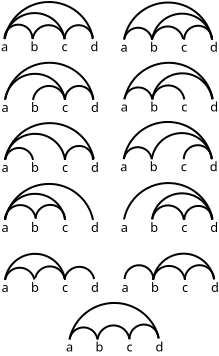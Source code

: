 <?xml version="1.0" encoding="UTF-8"?>
<dia:diagram xmlns:dia="http://www.lysator.liu.se/~alla/dia/">
  <dia:layer name="Background" visible="true" active="true">
    <dia:group>
      <dia:object type="Standard - Text" version="1" id="O0">
        <dia:attribute name="obj_pos">
          <dia:point val="5,11"/>
        </dia:attribute>
        <dia:attribute name="obj_bb">
          <dia:rectangle val="4.804,10.405;5.196,11.152"/>
        </dia:attribute>
        <dia:attribute name="text">
          <dia:composite type="text">
            <dia:attribute name="string">
              <dia:string>#a#</dia:string>
            </dia:attribute>
            <dia:attribute name="font">
              <dia:font family="sans" style="0" name="Helvetica"/>
            </dia:attribute>
            <dia:attribute name="height">
              <dia:real val="0.8"/>
            </dia:attribute>
            <dia:attribute name="pos">
              <dia:point val="5,11"/>
            </dia:attribute>
            <dia:attribute name="color">
              <dia:color val="#000000"/>
            </dia:attribute>
            <dia:attribute name="alignment">
              <dia:enum val="1"/>
            </dia:attribute>
          </dia:composite>
        </dia:attribute>
        <dia:attribute name="valign">
          <dia:enum val="3"/>
        </dia:attribute>
      </dia:object>
      <dia:object type="Standard - Text" version="1" id="O1">
        <dia:attribute name="obj_pos">
          <dia:point val="6.5,11"/>
        </dia:attribute>
        <dia:attribute name="obj_bb">
          <dia:rectangle val="6.296,10.405;6.704,11.152"/>
        </dia:attribute>
        <dia:attribute name="text">
          <dia:composite type="text">
            <dia:attribute name="string">
              <dia:string>#b#</dia:string>
            </dia:attribute>
            <dia:attribute name="font">
              <dia:font family="sans" style="0" name="Helvetica"/>
            </dia:attribute>
            <dia:attribute name="height">
              <dia:real val="0.8"/>
            </dia:attribute>
            <dia:attribute name="pos">
              <dia:point val="6.5,11"/>
            </dia:attribute>
            <dia:attribute name="color">
              <dia:color val="#000000"/>
            </dia:attribute>
            <dia:attribute name="alignment">
              <dia:enum val="1"/>
            </dia:attribute>
          </dia:composite>
        </dia:attribute>
        <dia:attribute name="valign">
          <dia:enum val="3"/>
        </dia:attribute>
      </dia:object>
      <dia:object type="Standard - Text" version="1" id="O2">
        <dia:attribute name="obj_pos">
          <dia:point val="8,11"/>
        </dia:attribute>
        <dia:attribute name="obj_bb">
          <dia:rectangle val="7.824,10.405;8.176,11.152"/>
        </dia:attribute>
        <dia:attribute name="text">
          <dia:composite type="text">
            <dia:attribute name="string">
              <dia:string>#c#</dia:string>
            </dia:attribute>
            <dia:attribute name="font">
              <dia:font family="sans" style="0" name="Helvetica"/>
            </dia:attribute>
            <dia:attribute name="height">
              <dia:real val="0.8"/>
            </dia:attribute>
            <dia:attribute name="pos">
              <dia:point val="8,11"/>
            </dia:attribute>
            <dia:attribute name="color">
              <dia:color val="#000000"/>
            </dia:attribute>
            <dia:attribute name="alignment">
              <dia:enum val="1"/>
            </dia:attribute>
          </dia:composite>
        </dia:attribute>
        <dia:attribute name="valign">
          <dia:enum val="3"/>
        </dia:attribute>
      </dia:object>
      <dia:object type="Standard - Text" version="1" id="O3">
        <dia:attribute name="obj_pos">
          <dia:point val="9.5,11"/>
        </dia:attribute>
        <dia:attribute name="obj_bb">
          <dia:rectangle val="9.296,10.405;9.704,11.152"/>
        </dia:attribute>
        <dia:attribute name="text">
          <dia:composite type="text">
            <dia:attribute name="string">
              <dia:string>#d#</dia:string>
            </dia:attribute>
            <dia:attribute name="font">
              <dia:font family="sans" style="0" name="Helvetica"/>
            </dia:attribute>
            <dia:attribute name="height">
              <dia:real val="0.8"/>
            </dia:attribute>
            <dia:attribute name="pos">
              <dia:point val="9.5,11"/>
            </dia:attribute>
            <dia:attribute name="color">
              <dia:color val="#000000"/>
            </dia:attribute>
            <dia:attribute name="alignment">
              <dia:enum val="1"/>
            </dia:attribute>
          </dia:composite>
        </dia:attribute>
        <dia:attribute name="valign">
          <dia:enum val="3"/>
        </dia:attribute>
      </dia:object>
      <dia:object type="Standard - Arc" version="0" id="O4">
        <dia:attribute name="obj_pos">
          <dia:point val="5,10.4"/>
        </dia:attribute>
        <dia:attribute name="obj_bb">
          <dia:rectangle val="4.95,9.75;6.45,10.45"/>
        </dia:attribute>
        <dia:attribute name="conn_endpoints">
          <dia:point val="5,10.4"/>
          <dia:point val="6.4,10.4"/>
        </dia:attribute>
        <dia:attribute name="curve_distance">
          <dia:real val="-0.6"/>
        </dia:attribute>
      </dia:object>
      <dia:object type="Standard - Arc" version="0" id="O5">
        <dia:attribute name="obj_pos">
          <dia:point val="8,10.4"/>
        </dia:attribute>
        <dia:attribute name="obj_bb">
          <dia:rectangle val="7.95,9.65;9.45,10.45"/>
        </dia:attribute>
        <dia:attribute name="conn_endpoints">
          <dia:point val="8,10.4"/>
          <dia:point val="9.4,10.4"/>
        </dia:attribute>
        <dia:attribute name="curve_distance">
          <dia:real val="-0.7"/>
        </dia:attribute>
      </dia:object>
      <dia:object type="Standard - Arc" version="0" id="O6">
        <dia:attribute name="obj_pos">
          <dia:point val="5,10.4"/>
        </dia:attribute>
        <dia:attribute name="obj_bb">
          <dia:rectangle val="4.95,9.046;8.05,10.45"/>
        </dia:attribute>
        <dia:attribute name="conn_endpoints">
          <dia:point val="5,10.4"/>
          <dia:point val="8,10.4"/>
        </dia:attribute>
        <dia:attribute name="curve_distance">
          <dia:real val="-1.304"/>
        </dia:attribute>
      </dia:object>
    </dia:group>
    <dia:object type="Standard - Arc" version="0" id="O7">
      <dia:attribute name="obj_pos">
        <dia:point val="5.019,10.365"/>
      </dia:attribute>
      <dia:attribute name="obj_bb">
        <dia:rectangle val="4.969,8.51;9.491,10.415"/>
      </dia:attribute>
      <dia:attribute name="conn_endpoints">
        <dia:point val="5.019,10.365"/>
        <dia:point val="9.441,10.354"/>
      </dia:attribute>
      <dia:attribute name="curve_distance">
        <dia:real val="-1.8"/>
      </dia:attribute>
    </dia:object>
    <dia:group>
      <dia:object type="Standard - Text" version="1" id="O8">
        <dia:attribute name="obj_pos">
          <dia:point val="5,8"/>
        </dia:attribute>
        <dia:attribute name="obj_bb">
          <dia:rectangle val="4.804,7.405;5.196,8.152"/>
        </dia:attribute>
        <dia:attribute name="text">
          <dia:composite type="text">
            <dia:attribute name="string">
              <dia:string>#a#</dia:string>
            </dia:attribute>
            <dia:attribute name="font">
              <dia:font family="sans" style="0" name="Helvetica"/>
            </dia:attribute>
            <dia:attribute name="height">
              <dia:real val="0.8"/>
            </dia:attribute>
            <dia:attribute name="pos">
              <dia:point val="5,8"/>
            </dia:attribute>
            <dia:attribute name="color">
              <dia:color val="#000000"/>
            </dia:attribute>
            <dia:attribute name="alignment">
              <dia:enum val="1"/>
            </dia:attribute>
          </dia:composite>
        </dia:attribute>
        <dia:attribute name="valign">
          <dia:enum val="3"/>
        </dia:attribute>
      </dia:object>
      <dia:object type="Standard - Text" version="1" id="O9">
        <dia:attribute name="obj_pos">
          <dia:point val="6.5,8"/>
        </dia:attribute>
        <dia:attribute name="obj_bb">
          <dia:rectangle val="6.296,7.405;6.704,8.152"/>
        </dia:attribute>
        <dia:attribute name="text">
          <dia:composite type="text">
            <dia:attribute name="string">
              <dia:string>#b#</dia:string>
            </dia:attribute>
            <dia:attribute name="font">
              <dia:font family="sans" style="0" name="Helvetica"/>
            </dia:attribute>
            <dia:attribute name="height">
              <dia:real val="0.8"/>
            </dia:attribute>
            <dia:attribute name="pos">
              <dia:point val="6.5,8"/>
            </dia:attribute>
            <dia:attribute name="color">
              <dia:color val="#000000"/>
            </dia:attribute>
            <dia:attribute name="alignment">
              <dia:enum val="1"/>
            </dia:attribute>
          </dia:composite>
        </dia:attribute>
        <dia:attribute name="valign">
          <dia:enum val="3"/>
        </dia:attribute>
      </dia:object>
      <dia:object type="Standard - Text" version="1" id="O10">
        <dia:attribute name="obj_pos">
          <dia:point val="8,8"/>
        </dia:attribute>
        <dia:attribute name="obj_bb">
          <dia:rectangle val="7.824,7.405;8.176,8.152"/>
        </dia:attribute>
        <dia:attribute name="text">
          <dia:composite type="text">
            <dia:attribute name="string">
              <dia:string>#c#</dia:string>
            </dia:attribute>
            <dia:attribute name="font">
              <dia:font family="sans" style="0" name="Helvetica"/>
            </dia:attribute>
            <dia:attribute name="height">
              <dia:real val="0.8"/>
            </dia:attribute>
            <dia:attribute name="pos">
              <dia:point val="8,8"/>
            </dia:attribute>
            <dia:attribute name="color">
              <dia:color val="#000000"/>
            </dia:attribute>
            <dia:attribute name="alignment">
              <dia:enum val="1"/>
            </dia:attribute>
          </dia:composite>
        </dia:attribute>
        <dia:attribute name="valign">
          <dia:enum val="3"/>
        </dia:attribute>
      </dia:object>
      <dia:object type="Standard - Text" version="1" id="O11">
        <dia:attribute name="obj_pos">
          <dia:point val="9.5,8"/>
        </dia:attribute>
        <dia:attribute name="obj_bb">
          <dia:rectangle val="9.296,7.405;9.704,8.152"/>
        </dia:attribute>
        <dia:attribute name="text">
          <dia:composite type="text">
            <dia:attribute name="string">
              <dia:string>#d#</dia:string>
            </dia:attribute>
            <dia:attribute name="font">
              <dia:font family="sans" style="0" name="Helvetica"/>
            </dia:attribute>
            <dia:attribute name="height">
              <dia:real val="0.8"/>
            </dia:attribute>
            <dia:attribute name="pos">
              <dia:point val="9.5,8"/>
            </dia:attribute>
            <dia:attribute name="color">
              <dia:color val="#000000"/>
            </dia:attribute>
            <dia:attribute name="alignment">
              <dia:enum val="1"/>
            </dia:attribute>
          </dia:composite>
        </dia:attribute>
        <dia:attribute name="valign">
          <dia:enum val="3"/>
        </dia:attribute>
      </dia:object>
      <dia:object type="Standard - Arc" version="0" id="O12">
        <dia:attribute name="obj_pos">
          <dia:point val="6.4,7.4"/>
        </dia:attribute>
        <dia:attribute name="obj_bb">
          <dia:rectangle val="6.35,6.65;8.05,7.45"/>
        </dia:attribute>
        <dia:attribute name="conn_endpoints">
          <dia:point val="6.4,7.4"/>
          <dia:point val="8,7.4"/>
        </dia:attribute>
        <dia:attribute name="curve_distance">
          <dia:real val="-0.7"/>
        </dia:attribute>
      </dia:object>
      <dia:object type="Standard - Arc" version="0" id="O13">
        <dia:attribute name="obj_pos">
          <dia:point val="8,7.4"/>
        </dia:attribute>
        <dia:attribute name="obj_bb">
          <dia:rectangle val="7.95,6.65;9.45,7.45"/>
        </dia:attribute>
        <dia:attribute name="conn_endpoints">
          <dia:point val="8,7.4"/>
          <dia:point val="9.4,7.4"/>
        </dia:attribute>
        <dia:attribute name="curve_distance">
          <dia:real val="-0.7"/>
        </dia:attribute>
      </dia:object>
      <dia:object type="Standard - Arc" version="0" id="O14">
        <dia:attribute name="obj_pos">
          <dia:point val="5,7.4"/>
        </dia:attribute>
        <dia:attribute name="obj_bb">
          <dia:rectangle val="4.95,6.046;8.05,7.45"/>
        </dia:attribute>
        <dia:attribute name="conn_endpoints">
          <dia:point val="5,7.4"/>
          <dia:point val="8,7.4"/>
        </dia:attribute>
        <dia:attribute name="curve_distance">
          <dia:real val="-1.304"/>
        </dia:attribute>
      </dia:object>
      <dia:object type="Standard - Arc" version="0" id="O15">
        <dia:attribute name="obj_pos">
          <dia:point val="5.016,7.346"/>
        </dia:attribute>
        <dia:attribute name="obj_bb">
          <dia:rectangle val="4.966,5.492;9.47,7.396"/>
        </dia:attribute>
        <dia:attribute name="conn_endpoints">
          <dia:point val="5.016,7.346"/>
          <dia:point val="9.42,7.339"/>
        </dia:attribute>
        <dia:attribute name="curve_distance">
          <dia:real val="-1.8"/>
        </dia:attribute>
      </dia:object>
    </dia:group>
    <dia:group>
      <dia:object type="Standard - Text" version="1" id="O16">
        <dia:attribute name="obj_pos">
          <dia:point val="4.979,4.962"/>
        </dia:attribute>
        <dia:attribute name="obj_bb">
          <dia:rectangle val="4.782,4.367;5.175,5.114"/>
        </dia:attribute>
        <dia:attribute name="text">
          <dia:composite type="text">
            <dia:attribute name="string">
              <dia:string>#a#</dia:string>
            </dia:attribute>
            <dia:attribute name="font">
              <dia:font family="sans" style="0" name="Helvetica"/>
            </dia:attribute>
            <dia:attribute name="height">
              <dia:real val="0.8"/>
            </dia:attribute>
            <dia:attribute name="pos">
              <dia:point val="4.979,4.962"/>
            </dia:attribute>
            <dia:attribute name="color">
              <dia:color val="#000000"/>
            </dia:attribute>
            <dia:attribute name="alignment">
              <dia:enum val="1"/>
            </dia:attribute>
          </dia:composite>
        </dia:attribute>
        <dia:attribute name="valign">
          <dia:enum val="3"/>
        </dia:attribute>
      </dia:object>
      <dia:object type="Standard - Text" version="1" id="O17">
        <dia:attribute name="obj_pos">
          <dia:point val="6.479,4.962"/>
        </dia:attribute>
        <dia:attribute name="obj_bb">
          <dia:rectangle val="6.275,4.367;6.683,5.114"/>
        </dia:attribute>
        <dia:attribute name="text">
          <dia:composite type="text">
            <dia:attribute name="string">
              <dia:string>#b#</dia:string>
            </dia:attribute>
            <dia:attribute name="font">
              <dia:font family="sans" style="0" name="Helvetica"/>
            </dia:attribute>
            <dia:attribute name="height">
              <dia:real val="0.8"/>
            </dia:attribute>
            <dia:attribute name="pos">
              <dia:point val="6.479,4.962"/>
            </dia:attribute>
            <dia:attribute name="color">
              <dia:color val="#000000"/>
            </dia:attribute>
            <dia:attribute name="alignment">
              <dia:enum val="1"/>
            </dia:attribute>
          </dia:composite>
        </dia:attribute>
        <dia:attribute name="valign">
          <dia:enum val="3"/>
        </dia:attribute>
      </dia:object>
      <dia:object type="Standard - Text" version="1" id="O18">
        <dia:attribute name="obj_pos">
          <dia:point val="7.979,4.962"/>
        </dia:attribute>
        <dia:attribute name="obj_bb">
          <dia:rectangle val="7.803,4.367;8.155,5.114"/>
        </dia:attribute>
        <dia:attribute name="text">
          <dia:composite type="text">
            <dia:attribute name="string">
              <dia:string>#c#</dia:string>
            </dia:attribute>
            <dia:attribute name="font">
              <dia:font family="sans" style="0" name="Helvetica"/>
            </dia:attribute>
            <dia:attribute name="height">
              <dia:real val="0.8"/>
            </dia:attribute>
            <dia:attribute name="pos">
              <dia:point val="7.979,4.962"/>
            </dia:attribute>
            <dia:attribute name="color">
              <dia:color val="#000000"/>
            </dia:attribute>
            <dia:attribute name="alignment">
              <dia:enum val="1"/>
            </dia:attribute>
          </dia:composite>
        </dia:attribute>
        <dia:attribute name="valign">
          <dia:enum val="3"/>
        </dia:attribute>
      </dia:object>
      <dia:object type="Standard - Text" version="1" id="O19">
        <dia:attribute name="obj_pos">
          <dia:point val="9.479,4.962"/>
        </dia:attribute>
        <dia:attribute name="obj_bb">
          <dia:rectangle val="9.275,4.367;9.682,5.114"/>
        </dia:attribute>
        <dia:attribute name="text">
          <dia:composite type="text">
            <dia:attribute name="string">
              <dia:string>#d#</dia:string>
            </dia:attribute>
            <dia:attribute name="font">
              <dia:font family="sans" style="0" name="Helvetica"/>
            </dia:attribute>
            <dia:attribute name="height">
              <dia:real val="0.8"/>
            </dia:attribute>
            <dia:attribute name="pos">
              <dia:point val="9.479,4.962"/>
            </dia:attribute>
            <dia:attribute name="color">
              <dia:color val="#000000"/>
            </dia:attribute>
            <dia:attribute name="alignment">
              <dia:enum val="1"/>
            </dia:attribute>
          </dia:composite>
        </dia:attribute>
        <dia:attribute name="valign">
          <dia:enum val="3"/>
        </dia:attribute>
      </dia:object>
      <dia:object type="Standard - Arc" version="0" id="O20">
        <dia:attribute name="obj_pos">
          <dia:point val="6.379,4.362"/>
        </dia:attribute>
        <dia:attribute name="obj_bb">
          <dia:rectangle val="6.329,3.612;8.029,4.412"/>
        </dia:attribute>
        <dia:attribute name="conn_endpoints">
          <dia:point val="6.379,4.362"/>
          <dia:point val="7.979,4.362"/>
        </dia:attribute>
        <dia:attribute name="curve_distance">
          <dia:real val="-0.7"/>
        </dia:attribute>
      </dia:object>
      <dia:object type="Standard - Arc" version="0" id="O21">
        <dia:attribute name="obj_pos">
          <dia:point val="7.979,4.362"/>
        </dia:attribute>
        <dia:attribute name="obj_bb">
          <dia:rectangle val="7.929,3.612;9.429,4.412"/>
        </dia:attribute>
        <dia:attribute name="conn_endpoints">
          <dia:point val="7.979,4.362"/>
          <dia:point val="9.379,4.362"/>
        </dia:attribute>
        <dia:attribute name="curve_distance">
          <dia:real val="-0.7"/>
        </dia:attribute>
      </dia:object>
      <dia:object type="Standard - Arc" version="0" id="O22">
        <dia:attribute name="obj_pos">
          <dia:point val="4.979,4.362"/>
        </dia:attribute>
        <dia:attribute name="obj_bb">
          <dia:rectangle val="4.929,3.008;8.029,4.412"/>
        </dia:attribute>
        <dia:attribute name="conn_endpoints">
          <dia:point val="4.979,4.362"/>
          <dia:point val="7.979,4.362"/>
        </dia:attribute>
        <dia:attribute name="curve_distance">
          <dia:real val="-1.304"/>
        </dia:attribute>
      </dia:object>
      <dia:object type="Standard - Arc" version="0" id="O23">
        <dia:attribute name="obj_pos">
          <dia:point val="4.995,4.308"/>
        </dia:attribute>
        <dia:attribute name="obj_bb">
          <dia:rectangle val="4.945,2.454;9.449,4.358"/>
        </dia:attribute>
        <dia:attribute name="conn_endpoints">
          <dia:point val="4.995,4.308"/>
          <dia:point val="9.399,4.301"/>
        </dia:attribute>
        <dia:attribute name="curve_distance">
          <dia:real val="-1.8"/>
        </dia:attribute>
      </dia:object>
      <dia:object type="Standard - Arc" version="0" id="O24">
        <dia:attribute name="obj_pos">
          <dia:point val="4.97,4.336"/>
        </dia:attribute>
        <dia:attribute name="obj_bb">
          <dia:rectangle val="4.92,3.586;6.42,4.386"/>
        </dia:attribute>
        <dia:attribute name="conn_endpoints">
          <dia:point val="4.97,4.336"/>
          <dia:point val="6.37,4.336"/>
        </dia:attribute>
        <dia:attribute name="curve_distance">
          <dia:real val="-0.7"/>
        </dia:attribute>
      </dia:object>
    </dia:group>
    <dia:group>
      <dia:object type="Standard - Text" version="1" id="O25">
        <dia:attribute name="obj_pos">
          <dia:point val="5,14"/>
        </dia:attribute>
        <dia:attribute name="obj_bb">
          <dia:rectangle val="4.804,13.405;5.196,14.152"/>
        </dia:attribute>
        <dia:attribute name="text">
          <dia:composite type="text">
            <dia:attribute name="string">
              <dia:string>#a#</dia:string>
            </dia:attribute>
            <dia:attribute name="font">
              <dia:font family="sans" style="0" name="Helvetica"/>
            </dia:attribute>
            <dia:attribute name="height">
              <dia:real val="0.8"/>
            </dia:attribute>
            <dia:attribute name="pos">
              <dia:point val="5,14"/>
            </dia:attribute>
            <dia:attribute name="color">
              <dia:color val="#000000"/>
            </dia:attribute>
            <dia:attribute name="alignment">
              <dia:enum val="1"/>
            </dia:attribute>
          </dia:composite>
        </dia:attribute>
        <dia:attribute name="valign">
          <dia:enum val="3"/>
        </dia:attribute>
      </dia:object>
      <dia:object type="Standard - Text" version="1" id="O26">
        <dia:attribute name="obj_pos">
          <dia:point val="6.5,14"/>
        </dia:attribute>
        <dia:attribute name="obj_bb">
          <dia:rectangle val="6.296,13.405;6.704,14.152"/>
        </dia:attribute>
        <dia:attribute name="text">
          <dia:composite type="text">
            <dia:attribute name="string">
              <dia:string>#b#</dia:string>
            </dia:attribute>
            <dia:attribute name="font">
              <dia:font family="sans" style="0" name="Helvetica"/>
            </dia:attribute>
            <dia:attribute name="height">
              <dia:real val="0.8"/>
            </dia:attribute>
            <dia:attribute name="pos">
              <dia:point val="6.5,14"/>
            </dia:attribute>
            <dia:attribute name="color">
              <dia:color val="#000000"/>
            </dia:attribute>
            <dia:attribute name="alignment">
              <dia:enum val="1"/>
            </dia:attribute>
          </dia:composite>
        </dia:attribute>
        <dia:attribute name="valign">
          <dia:enum val="3"/>
        </dia:attribute>
      </dia:object>
      <dia:object type="Standard - Text" version="1" id="O27">
        <dia:attribute name="obj_pos">
          <dia:point val="8,14"/>
        </dia:attribute>
        <dia:attribute name="obj_bb">
          <dia:rectangle val="7.824,13.405;8.176,14.152"/>
        </dia:attribute>
        <dia:attribute name="text">
          <dia:composite type="text">
            <dia:attribute name="string">
              <dia:string>#c#</dia:string>
            </dia:attribute>
            <dia:attribute name="font">
              <dia:font family="sans" style="0" name="Helvetica"/>
            </dia:attribute>
            <dia:attribute name="height">
              <dia:real val="0.8"/>
            </dia:attribute>
            <dia:attribute name="pos">
              <dia:point val="8,14"/>
            </dia:attribute>
            <dia:attribute name="color">
              <dia:color val="#000000"/>
            </dia:attribute>
            <dia:attribute name="alignment">
              <dia:enum val="1"/>
            </dia:attribute>
          </dia:composite>
        </dia:attribute>
        <dia:attribute name="valign">
          <dia:enum val="3"/>
        </dia:attribute>
      </dia:object>
      <dia:object type="Standard - Text" version="1" id="O28">
        <dia:attribute name="obj_pos">
          <dia:point val="9.5,14"/>
        </dia:attribute>
        <dia:attribute name="obj_bb">
          <dia:rectangle val="9.296,13.405;9.704,14.152"/>
        </dia:attribute>
        <dia:attribute name="text">
          <dia:composite type="text">
            <dia:attribute name="string">
              <dia:string>#d#</dia:string>
            </dia:attribute>
            <dia:attribute name="font">
              <dia:font family="sans" style="0" name="Helvetica"/>
            </dia:attribute>
            <dia:attribute name="height">
              <dia:real val="0.8"/>
            </dia:attribute>
            <dia:attribute name="pos">
              <dia:point val="9.5,14"/>
            </dia:attribute>
            <dia:attribute name="color">
              <dia:color val="#000000"/>
            </dia:attribute>
            <dia:attribute name="alignment">
              <dia:enum val="1"/>
            </dia:attribute>
          </dia:composite>
        </dia:attribute>
        <dia:attribute name="valign">
          <dia:enum val="3"/>
        </dia:attribute>
      </dia:object>
      <dia:object type="Standard - Arc" version="0" id="O29">
        <dia:attribute name="obj_pos">
          <dia:point val="6.526,13.292"/>
        </dia:attribute>
        <dia:attribute name="obj_bb">
          <dia:rectangle val="6.472,12.596;8.054,13.454"/>
        </dia:attribute>
        <dia:attribute name="conn_endpoints">
          <dia:point val="6.526,13.292"/>
          <dia:point val="8,13.4"/>
        </dia:attribute>
        <dia:attribute name="curve_distance">
          <dia:real val="-0.7"/>
        </dia:attribute>
      </dia:object>
      <dia:object type="Standard - Arc" version="0" id="O30">
        <dia:attribute name="obj_pos">
          <dia:point val="5,13.4"/>
        </dia:attribute>
        <dia:attribute name="obj_bb">
          <dia:rectangle val="4.95,12.046;8.05,13.45"/>
        </dia:attribute>
        <dia:attribute name="conn_endpoints">
          <dia:point val="5,13.4"/>
          <dia:point val="8,13.4"/>
        </dia:attribute>
        <dia:attribute name="curve_distance">
          <dia:real val="-1.304"/>
        </dia:attribute>
      </dia:object>
      <dia:object type="Standard - Arc" version="0" id="O31">
        <dia:attribute name="obj_pos">
          <dia:point val="5,13.4"/>
        </dia:attribute>
        <dia:attribute name="obj_bb">
          <dia:rectangle val="4.95,11.55;9.45,13.45"/>
        </dia:attribute>
        <dia:attribute name="conn_endpoints">
          <dia:point val="5,13.4"/>
          <dia:point val="9.4,13.4"/>
        </dia:attribute>
        <dia:attribute name="curve_distance">
          <dia:real val="-1.8"/>
        </dia:attribute>
      </dia:object>
      <dia:object type="Standard - Arc" version="0" id="O32">
        <dia:attribute name="obj_pos">
          <dia:point val="4.992,13.373"/>
        </dia:attribute>
        <dia:attribute name="obj_bb">
          <dia:rectangle val="4.941,12.608;6.589,13.425"/>
        </dia:attribute>
        <dia:attribute name="conn_endpoints">
          <dia:point val="4.992,13.373"/>
          <dia:point val="6.538,13.342"/>
        </dia:attribute>
        <dia:attribute name="curve_distance">
          <dia:real val="-0.7"/>
        </dia:attribute>
      </dia:object>
    </dia:group>
    <dia:group>
      <dia:object type="Standard - Text" version="1" id="O33">
        <dia:attribute name="obj_pos">
          <dia:point val="10.938,10.963"/>
        </dia:attribute>
        <dia:attribute name="obj_bb">
          <dia:rectangle val="10.741,10.367;11.134,11.115"/>
        </dia:attribute>
        <dia:attribute name="text">
          <dia:composite type="text">
            <dia:attribute name="string">
              <dia:string>#a#</dia:string>
            </dia:attribute>
            <dia:attribute name="font">
              <dia:font family="sans" style="0" name="Helvetica"/>
            </dia:attribute>
            <dia:attribute name="height">
              <dia:real val="0.8"/>
            </dia:attribute>
            <dia:attribute name="pos">
              <dia:point val="10.938,10.963"/>
            </dia:attribute>
            <dia:attribute name="color">
              <dia:color val="#000000"/>
            </dia:attribute>
            <dia:attribute name="alignment">
              <dia:enum val="1"/>
            </dia:attribute>
          </dia:composite>
        </dia:attribute>
        <dia:attribute name="valign">
          <dia:enum val="3"/>
        </dia:attribute>
      </dia:object>
      <dia:object type="Standard - Text" version="1" id="O34">
        <dia:attribute name="obj_pos">
          <dia:point val="12.438,10.963"/>
        </dia:attribute>
        <dia:attribute name="obj_bb">
          <dia:rectangle val="12.234,10.367;12.641,11.115"/>
        </dia:attribute>
        <dia:attribute name="text">
          <dia:composite type="text">
            <dia:attribute name="string">
              <dia:string>#b#</dia:string>
            </dia:attribute>
            <dia:attribute name="font">
              <dia:font family="sans" style="0" name="Helvetica"/>
            </dia:attribute>
            <dia:attribute name="height">
              <dia:real val="0.8"/>
            </dia:attribute>
            <dia:attribute name="pos">
              <dia:point val="12.438,10.963"/>
            </dia:attribute>
            <dia:attribute name="color">
              <dia:color val="#000000"/>
            </dia:attribute>
            <dia:attribute name="alignment">
              <dia:enum val="1"/>
            </dia:attribute>
          </dia:composite>
        </dia:attribute>
        <dia:attribute name="valign">
          <dia:enum val="3"/>
        </dia:attribute>
      </dia:object>
      <dia:object type="Standard - Text" version="1" id="O35">
        <dia:attribute name="obj_pos">
          <dia:point val="13.938,10.963"/>
        </dia:attribute>
        <dia:attribute name="obj_bb">
          <dia:rectangle val="13.761,10.367;14.114,11.115"/>
        </dia:attribute>
        <dia:attribute name="text">
          <dia:composite type="text">
            <dia:attribute name="string">
              <dia:string>#c#</dia:string>
            </dia:attribute>
            <dia:attribute name="font">
              <dia:font family="sans" style="0" name="Helvetica"/>
            </dia:attribute>
            <dia:attribute name="height">
              <dia:real val="0.8"/>
            </dia:attribute>
            <dia:attribute name="pos">
              <dia:point val="13.938,10.963"/>
            </dia:attribute>
            <dia:attribute name="color">
              <dia:color val="#000000"/>
            </dia:attribute>
            <dia:attribute name="alignment">
              <dia:enum val="1"/>
            </dia:attribute>
          </dia:composite>
        </dia:attribute>
        <dia:attribute name="valign">
          <dia:enum val="3"/>
        </dia:attribute>
      </dia:object>
      <dia:object type="Standard - Text" version="1" id="O36">
        <dia:attribute name="obj_pos">
          <dia:point val="15.438,10.963"/>
        </dia:attribute>
        <dia:attribute name="obj_bb">
          <dia:rectangle val="15.234,10.367;15.641,11.115"/>
        </dia:attribute>
        <dia:attribute name="text">
          <dia:composite type="text">
            <dia:attribute name="string">
              <dia:string>#d#</dia:string>
            </dia:attribute>
            <dia:attribute name="font">
              <dia:font family="sans" style="0" name="Helvetica"/>
            </dia:attribute>
            <dia:attribute name="height">
              <dia:real val="0.8"/>
            </dia:attribute>
            <dia:attribute name="pos">
              <dia:point val="15.438,10.963"/>
            </dia:attribute>
            <dia:attribute name="color">
              <dia:color val="#000000"/>
            </dia:attribute>
            <dia:attribute name="alignment">
              <dia:enum val="1"/>
            </dia:attribute>
          </dia:composite>
        </dia:attribute>
        <dia:attribute name="valign">
          <dia:enum val="3"/>
        </dia:attribute>
      </dia:object>
      <dia:object type="Standard - Arc" version="0" id="O37">
        <dia:attribute name="obj_pos">
          <dia:point val="10.938,10.363"/>
        </dia:attribute>
        <dia:attribute name="obj_bb">
          <dia:rectangle val="10.887,9.713;12.387,10.412"/>
        </dia:attribute>
        <dia:attribute name="conn_endpoints">
          <dia:point val="10.938,10.363"/>
          <dia:point val="12.338,10.363"/>
        </dia:attribute>
        <dia:attribute name="curve_distance">
          <dia:real val="-0.6"/>
        </dia:attribute>
      </dia:object>
      <dia:object type="Standard - Arc" version="0" id="O38">
        <dia:attribute name="obj_pos">
          <dia:point val="13.938,10.363"/>
        </dia:attribute>
        <dia:attribute name="obj_bb">
          <dia:rectangle val="13.887,9.613;15.387,10.412"/>
        </dia:attribute>
        <dia:attribute name="conn_endpoints">
          <dia:point val="13.938,10.363"/>
          <dia:point val="15.338,10.363"/>
        </dia:attribute>
        <dia:attribute name="curve_distance">
          <dia:real val="-0.7"/>
        </dia:attribute>
      </dia:object>
      <dia:object type="Standard - Arc" version="0" id="O39">
        <dia:attribute name="obj_pos">
          <dia:point val="12.338,10.363"/>
        </dia:attribute>
        <dia:attribute name="obj_bb">
          <dia:rectangle val="12.287,9.009;15.387,10.412"/>
        </dia:attribute>
        <dia:attribute name="conn_endpoints">
          <dia:point val="12.338,10.363"/>
          <dia:point val="15.338,10.363"/>
        </dia:attribute>
        <dia:attribute name="curve_distance">
          <dia:real val="-1.304"/>
        </dia:attribute>
      </dia:object>
      <dia:object type="Standard - Arc" version="0" id="O40">
        <dia:attribute name="obj_pos">
          <dia:point val="10.943,10.318"/>
        </dia:attribute>
        <dia:attribute name="obj_bb">
          <dia:rectangle val="10.893,8.452;15.379,10.368"/>
        </dia:attribute>
        <dia:attribute name="conn_endpoints">
          <dia:point val="10.943,10.318"/>
          <dia:point val="15.329,10.286"/>
        </dia:attribute>
        <dia:attribute name="curve_distance">
          <dia:real val="-1.8"/>
        </dia:attribute>
      </dia:object>
    </dia:group>
    <dia:group>
      <dia:object type="Standard - Text" version="1" id="O41">
        <dia:attribute name="obj_pos">
          <dia:point val="10.954,4.991"/>
        </dia:attribute>
        <dia:attribute name="obj_bb">
          <dia:rectangle val="10.758,4.396;11.15,5.143"/>
        </dia:attribute>
        <dia:attribute name="text">
          <dia:composite type="text">
            <dia:attribute name="string">
              <dia:string>#a#</dia:string>
            </dia:attribute>
            <dia:attribute name="font">
              <dia:font family="sans" style="0" name="Helvetica"/>
            </dia:attribute>
            <dia:attribute name="height">
              <dia:real val="0.8"/>
            </dia:attribute>
            <dia:attribute name="pos">
              <dia:point val="10.954,4.991"/>
            </dia:attribute>
            <dia:attribute name="color">
              <dia:color val="#000000"/>
            </dia:attribute>
            <dia:attribute name="alignment">
              <dia:enum val="1"/>
            </dia:attribute>
          </dia:composite>
        </dia:attribute>
        <dia:attribute name="valign">
          <dia:enum val="3"/>
        </dia:attribute>
      </dia:object>
      <dia:object type="Standard - Text" version="1" id="O42">
        <dia:attribute name="obj_pos">
          <dia:point val="12.454,4.991"/>
        </dia:attribute>
        <dia:attribute name="obj_bb">
          <dia:rectangle val="12.25,4.396;12.658,5.143"/>
        </dia:attribute>
        <dia:attribute name="text">
          <dia:composite type="text">
            <dia:attribute name="string">
              <dia:string>#b#</dia:string>
            </dia:attribute>
            <dia:attribute name="font">
              <dia:font family="sans" style="0" name="Helvetica"/>
            </dia:attribute>
            <dia:attribute name="height">
              <dia:real val="0.8"/>
            </dia:attribute>
            <dia:attribute name="pos">
              <dia:point val="12.454,4.991"/>
            </dia:attribute>
            <dia:attribute name="color">
              <dia:color val="#000000"/>
            </dia:attribute>
            <dia:attribute name="alignment">
              <dia:enum val="1"/>
            </dia:attribute>
          </dia:composite>
        </dia:attribute>
        <dia:attribute name="valign">
          <dia:enum val="3"/>
        </dia:attribute>
      </dia:object>
      <dia:object type="Standard - Text" version="1" id="O43">
        <dia:attribute name="obj_pos">
          <dia:point val="13.954,4.991"/>
        </dia:attribute>
        <dia:attribute name="obj_bb">
          <dia:rectangle val="13.778,4.396;14.13,5.143"/>
        </dia:attribute>
        <dia:attribute name="text">
          <dia:composite type="text">
            <dia:attribute name="string">
              <dia:string>#c#</dia:string>
            </dia:attribute>
            <dia:attribute name="font">
              <dia:font family="sans" style="0" name="Helvetica"/>
            </dia:attribute>
            <dia:attribute name="height">
              <dia:real val="0.8"/>
            </dia:attribute>
            <dia:attribute name="pos">
              <dia:point val="13.954,4.991"/>
            </dia:attribute>
            <dia:attribute name="color">
              <dia:color val="#000000"/>
            </dia:attribute>
            <dia:attribute name="alignment">
              <dia:enum val="1"/>
            </dia:attribute>
          </dia:composite>
        </dia:attribute>
        <dia:attribute name="valign">
          <dia:enum val="3"/>
        </dia:attribute>
      </dia:object>
      <dia:object type="Standard - Text" version="1" id="O44">
        <dia:attribute name="obj_pos">
          <dia:point val="15.454,4.991"/>
        </dia:attribute>
        <dia:attribute name="obj_bb">
          <dia:rectangle val="15.25,4.396;15.658,5.143"/>
        </dia:attribute>
        <dia:attribute name="text">
          <dia:composite type="text">
            <dia:attribute name="string">
              <dia:string>#d#</dia:string>
            </dia:attribute>
            <dia:attribute name="font">
              <dia:font family="sans" style="0" name="Helvetica"/>
            </dia:attribute>
            <dia:attribute name="height">
              <dia:real val="0.8"/>
            </dia:attribute>
            <dia:attribute name="pos">
              <dia:point val="15.454,4.991"/>
            </dia:attribute>
            <dia:attribute name="color">
              <dia:color val="#000000"/>
            </dia:attribute>
            <dia:attribute name="alignment">
              <dia:enum val="1"/>
            </dia:attribute>
          </dia:composite>
        </dia:attribute>
        <dia:attribute name="valign">
          <dia:enum val="3"/>
        </dia:attribute>
      </dia:object>
      <dia:object type="Standard - Arc" version="0" id="O45">
        <dia:attribute name="obj_pos">
          <dia:point val="10.954,4.391"/>
        </dia:attribute>
        <dia:attribute name="obj_bb">
          <dia:rectangle val="10.904,3.741;12.404,4.441"/>
        </dia:attribute>
        <dia:attribute name="conn_endpoints">
          <dia:point val="10.954,4.391"/>
          <dia:point val="12.354,4.391"/>
        </dia:attribute>
        <dia:attribute name="curve_distance">
          <dia:real val="-0.6"/>
        </dia:attribute>
      </dia:object>
      <dia:object type="Standard - Arc" version="0" id="O46">
        <dia:attribute name="obj_pos">
          <dia:point val="13.954,4.391"/>
        </dia:attribute>
        <dia:attribute name="obj_bb">
          <dia:rectangle val="13.904,3.641;15.404,4.441"/>
        </dia:attribute>
        <dia:attribute name="conn_endpoints">
          <dia:point val="13.954,4.391"/>
          <dia:point val="15.354,4.391"/>
        </dia:attribute>
        <dia:attribute name="curve_distance">
          <dia:real val="-0.7"/>
        </dia:attribute>
      </dia:object>
      <dia:object type="Standard - Arc" version="0" id="O47">
        <dia:attribute name="obj_pos">
          <dia:point val="12.354,4.391"/>
        </dia:attribute>
        <dia:attribute name="obj_bb">
          <dia:rectangle val="12.304,3.037;15.404,4.441"/>
        </dia:attribute>
        <dia:attribute name="conn_endpoints">
          <dia:point val="12.354,4.391"/>
          <dia:point val="15.354,4.391"/>
        </dia:attribute>
        <dia:attribute name="curve_distance">
          <dia:real val="-1.304"/>
        </dia:attribute>
      </dia:object>
      <dia:object type="Standard - Arc" version="0" id="O48">
        <dia:attribute name="obj_pos">
          <dia:point val="10.959,4.346"/>
        </dia:attribute>
        <dia:attribute name="obj_bb">
          <dia:rectangle val="10.909,2.48;15.396,4.396"/>
        </dia:attribute>
        <dia:attribute name="conn_endpoints">
          <dia:point val="10.959,4.346"/>
          <dia:point val="15.345,4.315"/>
        </dia:attribute>
        <dia:attribute name="curve_distance">
          <dia:real val="-1.8"/>
        </dia:attribute>
      </dia:object>
      <dia:object type="Standard - Arc" version="0" id="O49">
        <dia:attribute name="obj_pos">
          <dia:point val="12.383,4.305"/>
        </dia:attribute>
        <dia:attribute name="obj_bb">
          <dia:rectangle val="12.331,3.677;13.955,4.4"/>
        </dia:attribute>
        <dia:attribute name="conn_endpoints">
          <dia:point val="12.383,4.305"/>
          <dia:point val="13.904,4.349"/>
        </dia:attribute>
        <dia:attribute name="curve_distance">
          <dia:real val="-0.6"/>
        </dia:attribute>
      </dia:object>
    </dia:group>
    <dia:group>
      <dia:group>
        <dia:object type="Standard - Text" version="1" id="O50">
          <dia:attribute name="obj_pos">
            <dia:point val="10.963,7.975"/>
          </dia:attribute>
          <dia:attribute name="obj_bb">
            <dia:rectangle val="10.766,7.38;11.159,8.127"/>
          </dia:attribute>
          <dia:attribute name="text">
            <dia:composite type="text">
              <dia:attribute name="string">
                <dia:string>#a#</dia:string>
              </dia:attribute>
              <dia:attribute name="font">
                <dia:font family="sans" style="0" name="Helvetica"/>
              </dia:attribute>
              <dia:attribute name="height">
                <dia:real val="0.8"/>
              </dia:attribute>
              <dia:attribute name="pos">
                <dia:point val="10.963,7.975"/>
              </dia:attribute>
              <dia:attribute name="color">
                <dia:color val="#000000"/>
              </dia:attribute>
              <dia:attribute name="alignment">
                <dia:enum val="1"/>
              </dia:attribute>
            </dia:composite>
          </dia:attribute>
          <dia:attribute name="valign">
            <dia:enum val="3"/>
          </dia:attribute>
        </dia:object>
        <dia:object type="Standard - Text" version="1" id="O51">
          <dia:attribute name="obj_pos">
            <dia:point val="12.463,7.975"/>
          </dia:attribute>
          <dia:attribute name="obj_bb">
            <dia:rectangle val="12.259,7.38;12.666,8.127"/>
          </dia:attribute>
          <dia:attribute name="text">
            <dia:composite type="text">
              <dia:attribute name="string">
                <dia:string>#b#</dia:string>
              </dia:attribute>
              <dia:attribute name="font">
                <dia:font family="sans" style="0" name="Helvetica"/>
              </dia:attribute>
              <dia:attribute name="height">
                <dia:real val="0.8"/>
              </dia:attribute>
              <dia:attribute name="pos">
                <dia:point val="12.463,7.975"/>
              </dia:attribute>
              <dia:attribute name="color">
                <dia:color val="#000000"/>
              </dia:attribute>
              <dia:attribute name="alignment">
                <dia:enum val="1"/>
              </dia:attribute>
            </dia:composite>
          </dia:attribute>
          <dia:attribute name="valign">
            <dia:enum val="3"/>
          </dia:attribute>
        </dia:object>
        <dia:object type="Standard - Text" version="1" id="O52">
          <dia:attribute name="obj_pos">
            <dia:point val="13.963,7.975"/>
          </dia:attribute>
          <dia:attribute name="obj_bb">
            <dia:rectangle val="13.786,7.38;14.139,8.127"/>
          </dia:attribute>
          <dia:attribute name="text">
            <dia:composite type="text">
              <dia:attribute name="string">
                <dia:string>#c#</dia:string>
              </dia:attribute>
              <dia:attribute name="font">
                <dia:font family="sans" style="0" name="Helvetica"/>
              </dia:attribute>
              <dia:attribute name="height">
                <dia:real val="0.8"/>
              </dia:attribute>
              <dia:attribute name="pos">
                <dia:point val="13.963,7.975"/>
              </dia:attribute>
              <dia:attribute name="color">
                <dia:color val="#000000"/>
              </dia:attribute>
              <dia:attribute name="alignment">
                <dia:enum val="1"/>
              </dia:attribute>
            </dia:composite>
          </dia:attribute>
          <dia:attribute name="valign">
            <dia:enum val="3"/>
          </dia:attribute>
        </dia:object>
        <dia:object type="Standard - Text" version="1" id="O53">
          <dia:attribute name="obj_pos">
            <dia:point val="15.463,7.975"/>
          </dia:attribute>
          <dia:attribute name="obj_bb">
            <dia:rectangle val="15.259,7.38;15.666,8.127"/>
          </dia:attribute>
          <dia:attribute name="text">
            <dia:composite type="text">
              <dia:attribute name="string">
                <dia:string>#d#</dia:string>
              </dia:attribute>
              <dia:attribute name="font">
                <dia:font family="sans" style="0" name="Helvetica"/>
              </dia:attribute>
              <dia:attribute name="height">
                <dia:real val="0.8"/>
              </dia:attribute>
              <dia:attribute name="pos">
                <dia:point val="15.463,7.975"/>
              </dia:attribute>
              <dia:attribute name="color">
                <dia:color val="#000000"/>
              </dia:attribute>
              <dia:attribute name="alignment">
                <dia:enum val="1"/>
              </dia:attribute>
            </dia:composite>
          </dia:attribute>
          <dia:attribute name="valign">
            <dia:enum val="3"/>
          </dia:attribute>
        </dia:object>
        <dia:object type="Standard - Arc" version="0" id="O54">
          <dia:attribute name="obj_pos">
            <dia:point val="10.963,7.375"/>
          </dia:attribute>
          <dia:attribute name="obj_bb">
            <dia:rectangle val="10.912,6.725;12.412,7.425"/>
          </dia:attribute>
          <dia:attribute name="conn_endpoints">
            <dia:point val="10.963,7.375"/>
            <dia:point val="12.363,7.375"/>
          </dia:attribute>
          <dia:attribute name="curve_distance">
            <dia:real val="-0.6"/>
          </dia:attribute>
        </dia:object>
        <dia:object type="Standard - Arc" version="0" id="O55">
          <dia:attribute name="obj_pos">
            <dia:point val="12.363,7.375"/>
          </dia:attribute>
          <dia:attribute name="obj_bb">
            <dia:rectangle val="12.312,6.625;14.012,7.425"/>
          </dia:attribute>
          <dia:attribute name="conn_endpoints">
            <dia:point val="12.363,7.375"/>
            <dia:point val="13.963,7.375"/>
          </dia:attribute>
          <dia:attribute name="curve_distance">
            <dia:real val="-0.7"/>
          </dia:attribute>
        </dia:object>
        <dia:object type="Standard - Arc" version="0" id="O56">
          <dia:attribute name="obj_pos">
            <dia:point val="12.363,7.375"/>
          </dia:attribute>
          <dia:attribute name="obj_bb">
            <dia:rectangle val="12.312,6.021;15.412,7.425"/>
          </dia:attribute>
          <dia:attribute name="conn_endpoints">
            <dia:point val="12.363,7.375"/>
            <dia:point val="15.363,7.375"/>
          </dia:attribute>
          <dia:attribute name="curve_distance">
            <dia:real val="-1.304"/>
          </dia:attribute>
        </dia:object>
      </dia:group>
      <dia:object type="Standard - Arc" version="0" id="O57">
        <dia:attribute name="obj_pos">
          <dia:point val="10.986,7.334"/>
        </dia:attribute>
        <dia:attribute name="obj_bb">
          <dia:rectangle val="10.935,5.494;15.442,7.404"/>
        </dia:attribute>
        <dia:attribute name="conn_endpoints">
          <dia:point val="10.986,7.334"/>
          <dia:point val="15.391,7.354"/>
        </dia:attribute>
        <dia:attribute name="curve_distance">
          <dia:real val="-1.8"/>
        </dia:attribute>
      </dia:object>
    </dia:group>
    <dia:group>
      <dia:object type="Standard - Text" version="1" id="O58">
        <dia:attribute name="obj_pos">
          <dia:point val="5,17"/>
        </dia:attribute>
        <dia:attribute name="obj_bb">
          <dia:rectangle val="4.804,16.405;5.196,17.152"/>
        </dia:attribute>
        <dia:attribute name="text">
          <dia:composite type="text">
            <dia:attribute name="string">
              <dia:string>#a#</dia:string>
            </dia:attribute>
            <dia:attribute name="font">
              <dia:font family="sans" style="0" name="Helvetica"/>
            </dia:attribute>
            <dia:attribute name="height">
              <dia:real val="0.8"/>
            </dia:attribute>
            <dia:attribute name="pos">
              <dia:point val="5,17"/>
            </dia:attribute>
            <dia:attribute name="color">
              <dia:color val="#000000"/>
            </dia:attribute>
            <dia:attribute name="alignment">
              <dia:enum val="1"/>
            </dia:attribute>
          </dia:composite>
        </dia:attribute>
        <dia:attribute name="valign">
          <dia:enum val="3"/>
        </dia:attribute>
      </dia:object>
      <dia:object type="Standard - Text" version="1" id="O59">
        <dia:attribute name="obj_pos">
          <dia:point val="6.5,17"/>
        </dia:attribute>
        <dia:attribute name="obj_bb">
          <dia:rectangle val="6.296,16.405;6.704,17.152"/>
        </dia:attribute>
        <dia:attribute name="text">
          <dia:composite type="text">
            <dia:attribute name="string">
              <dia:string>#b#</dia:string>
            </dia:attribute>
            <dia:attribute name="font">
              <dia:font family="sans" style="0" name="Helvetica"/>
            </dia:attribute>
            <dia:attribute name="height">
              <dia:real val="0.8"/>
            </dia:attribute>
            <dia:attribute name="pos">
              <dia:point val="6.5,17"/>
            </dia:attribute>
            <dia:attribute name="color">
              <dia:color val="#000000"/>
            </dia:attribute>
            <dia:attribute name="alignment">
              <dia:enum val="1"/>
            </dia:attribute>
          </dia:composite>
        </dia:attribute>
        <dia:attribute name="valign">
          <dia:enum val="3"/>
        </dia:attribute>
      </dia:object>
      <dia:object type="Standard - Text" version="1" id="O60">
        <dia:attribute name="obj_pos">
          <dia:point val="8,17"/>
        </dia:attribute>
        <dia:attribute name="obj_bb">
          <dia:rectangle val="7.824,16.405;8.176,17.152"/>
        </dia:attribute>
        <dia:attribute name="text">
          <dia:composite type="text">
            <dia:attribute name="string">
              <dia:string>#c#</dia:string>
            </dia:attribute>
            <dia:attribute name="font">
              <dia:font family="sans" style="0" name="Helvetica"/>
            </dia:attribute>
            <dia:attribute name="height">
              <dia:real val="0.8"/>
            </dia:attribute>
            <dia:attribute name="pos">
              <dia:point val="8,17"/>
            </dia:attribute>
            <dia:attribute name="color">
              <dia:color val="#000000"/>
            </dia:attribute>
            <dia:attribute name="alignment">
              <dia:enum val="1"/>
            </dia:attribute>
          </dia:composite>
        </dia:attribute>
        <dia:attribute name="valign">
          <dia:enum val="3"/>
        </dia:attribute>
      </dia:object>
      <dia:object type="Standard - Text" version="1" id="O61">
        <dia:attribute name="obj_pos">
          <dia:point val="9.5,17"/>
        </dia:attribute>
        <dia:attribute name="obj_bb">
          <dia:rectangle val="9.296,16.405;9.704,17.152"/>
        </dia:attribute>
        <dia:attribute name="text">
          <dia:composite type="text">
            <dia:attribute name="string">
              <dia:string>#d#</dia:string>
            </dia:attribute>
            <dia:attribute name="font">
              <dia:font family="sans" style="0" name="Helvetica"/>
            </dia:attribute>
            <dia:attribute name="height">
              <dia:real val="0.8"/>
            </dia:attribute>
            <dia:attribute name="pos">
              <dia:point val="9.5,17"/>
            </dia:attribute>
            <dia:attribute name="color">
              <dia:color val="#000000"/>
            </dia:attribute>
            <dia:attribute name="alignment">
              <dia:enum val="1"/>
            </dia:attribute>
          </dia:composite>
        </dia:attribute>
        <dia:attribute name="valign">
          <dia:enum val="3"/>
        </dia:attribute>
      </dia:object>
      <dia:object type="Standard - Arc" version="0" id="O62">
        <dia:attribute name="obj_pos">
          <dia:point val="5,16.4"/>
        </dia:attribute>
        <dia:attribute name="obj_bb">
          <dia:rectangle val="4.949,15.74;6.521,16.451"/>
        </dia:attribute>
        <dia:attribute name="conn_endpoints">
          <dia:point val="5,16.4"/>
          <dia:point val="6.47,16.381"/>
        </dia:attribute>
        <dia:attribute name="curve_distance">
          <dia:real val="-0.6"/>
        </dia:attribute>
      </dia:object>
      <dia:object type="Standard - Arc" version="0" id="O63">
        <dia:attribute name="obj_pos">
          <dia:point val="5,16.4"/>
        </dia:attribute>
        <dia:attribute name="obj_bb">
          <dia:rectangle val="4.95,15.046;8.05,16.45"/>
        </dia:attribute>
        <dia:attribute name="conn_endpoints">
          <dia:point val="5,16.4"/>
          <dia:point val="8,16.4"/>
        </dia:attribute>
        <dia:attribute name="curve_distance">
          <dia:real val="-1.304"/>
        </dia:attribute>
      </dia:object>
      <dia:object type="Standard - Arc" version="0" id="O64">
        <dia:attribute name="obj_pos">
          <dia:point val="7.982,16.334"/>
        </dia:attribute>
        <dia:attribute name="obj_bb">
          <dia:rectangle val="7.931,15.695;9.506,16.407"/>
        </dia:attribute>
        <dia:attribute name="conn_endpoints">
          <dia:point val="7.982,16.334"/>
          <dia:point val="9.455,16.357"/>
        </dia:attribute>
        <dia:attribute name="curve_distance">
          <dia:real val="-0.6"/>
        </dia:attribute>
      </dia:object>
      <dia:object type="Standard - Arc" version="0" id="O65">
        <dia:attribute name="obj_pos">
          <dia:point val="6.508,16.306"/>
        </dia:attribute>
        <dia:attribute name="obj_bb">
          <dia:rectangle val="6.456,15.675;8.034,16.395"/>
        </dia:attribute>
        <dia:attribute name="conn_endpoints">
          <dia:point val="6.508,16.306"/>
          <dia:point val="7.982,16.343"/>
        </dia:attribute>
        <dia:attribute name="curve_distance">
          <dia:real val="-0.6"/>
        </dia:attribute>
      </dia:object>
    </dia:group>
    <dia:group>
      <dia:object type="Standard - Text" version="1" id="O66">
        <dia:attribute name="obj_pos">
          <dia:point val="11,17"/>
        </dia:attribute>
        <dia:attribute name="obj_bb">
          <dia:rectangle val="10.804,16.405;11.196,17.152"/>
        </dia:attribute>
        <dia:attribute name="text">
          <dia:composite type="text">
            <dia:attribute name="string">
              <dia:string>#a#</dia:string>
            </dia:attribute>
            <dia:attribute name="font">
              <dia:font family="sans" style="0" name="Helvetica"/>
            </dia:attribute>
            <dia:attribute name="height">
              <dia:real val="0.8"/>
            </dia:attribute>
            <dia:attribute name="pos">
              <dia:point val="11,17"/>
            </dia:attribute>
            <dia:attribute name="color">
              <dia:color val="#000000"/>
            </dia:attribute>
            <dia:attribute name="alignment">
              <dia:enum val="1"/>
            </dia:attribute>
          </dia:composite>
        </dia:attribute>
        <dia:attribute name="valign">
          <dia:enum val="3"/>
        </dia:attribute>
      </dia:object>
      <dia:object type="Standard - Text" version="1" id="O67">
        <dia:attribute name="obj_pos">
          <dia:point val="12.5,17"/>
        </dia:attribute>
        <dia:attribute name="obj_bb">
          <dia:rectangle val="12.296,16.405;12.704,17.152"/>
        </dia:attribute>
        <dia:attribute name="text">
          <dia:composite type="text">
            <dia:attribute name="string">
              <dia:string>#b#</dia:string>
            </dia:attribute>
            <dia:attribute name="font">
              <dia:font family="sans" style="0" name="Helvetica"/>
            </dia:attribute>
            <dia:attribute name="height">
              <dia:real val="0.8"/>
            </dia:attribute>
            <dia:attribute name="pos">
              <dia:point val="12.5,17"/>
            </dia:attribute>
            <dia:attribute name="color">
              <dia:color val="#000000"/>
            </dia:attribute>
            <dia:attribute name="alignment">
              <dia:enum val="1"/>
            </dia:attribute>
          </dia:composite>
        </dia:attribute>
        <dia:attribute name="valign">
          <dia:enum val="3"/>
        </dia:attribute>
      </dia:object>
      <dia:object type="Standard - Text" version="1" id="O68">
        <dia:attribute name="obj_pos">
          <dia:point val="14,17"/>
        </dia:attribute>
        <dia:attribute name="obj_bb">
          <dia:rectangle val="13.824,16.405;14.176,17.152"/>
        </dia:attribute>
        <dia:attribute name="text">
          <dia:composite type="text">
            <dia:attribute name="string">
              <dia:string>#c#</dia:string>
            </dia:attribute>
            <dia:attribute name="font">
              <dia:font family="sans" style="0" name="Helvetica"/>
            </dia:attribute>
            <dia:attribute name="height">
              <dia:real val="0.8"/>
            </dia:attribute>
            <dia:attribute name="pos">
              <dia:point val="14,17"/>
            </dia:attribute>
            <dia:attribute name="color">
              <dia:color val="#000000"/>
            </dia:attribute>
            <dia:attribute name="alignment">
              <dia:enum val="1"/>
            </dia:attribute>
          </dia:composite>
        </dia:attribute>
        <dia:attribute name="valign">
          <dia:enum val="3"/>
        </dia:attribute>
      </dia:object>
      <dia:object type="Standard - Text" version="1" id="O69">
        <dia:attribute name="obj_pos">
          <dia:point val="15.5,17"/>
        </dia:attribute>
        <dia:attribute name="obj_bb">
          <dia:rectangle val="15.296,16.405;15.704,17.152"/>
        </dia:attribute>
        <dia:attribute name="text">
          <dia:composite type="text">
            <dia:attribute name="string">
              <dia:string>#d#</dia:string>
            </dia:attribute>
            <dia:attribute name="font">
              <dia:font family="sans" style="0" name="Helvetica"/>
            </dia:attribute>
            <dia:attribute name="height">
              <dia:real val="0.8"/>
            </dia:attribute>
            <dia:attribute name="pos">
              <dia:point val="15.5,17"/>
            </dia:attribute>
            <dia:attribute name="color">
              <dia:color val="#000000"/>
            </dia:attribute>
            <dia:attribute name="alignment">
              <dia:enum val="1"/>
            </dia:attribute>
          </dia:composite>
        </dia:attribute>
        <dia:attribute name="valign">
          <dia:enum val="3"/>
        </dia:attribute>
      </dia:object>
      <dia:object type="Standard - Arc" version="0" id="O70">
        <dia:attribute name="obj_pos">
          <dia:point val="12.4,16.4"/>
        </dia:attribute>
        <dia:attribute name="obj_bb">
          <dia:rectangle val="12.35,15.65;14.05,16.45"/>
        </dia:attribute>
        <dia:attribute name="conn_endpoints">
          <dia:point val="12.4,16.4"/>
          <dia:point val="14,16.4"/>
        </dia:attribute>
        <dia:attribute name="curve_distance">
          <dia:real val="-0.7"/>
        </dia:attribute>
      </dia:object>
      <dia:object type="Standard - Arc" version="0" id="O71">
        <dia:attribute name="obj_pos">
          <dia:point val="12.4,16.4"/>
        </dia:attribute>
        <dia:attribute name="obj_bb">
          <dia:rectangle val="12.35,15.037;15.504,16.45"/>
        </dia:attribute>
        <dia:attribute name="conn_endpoints">
          <dia:point val="12.4,16.4"/>
          <dia:point val="15.454,16.381"/>
        </dia:attribute>
        <dia:attribute name="curve_distance">
          <dia:real val="-1.304"/>
        </dia:attribute>
      </dia:object>
      <dia:object type="Standard - Arc" version="0" id="O72">
        <dia:attribute name="obj_pos">
          <dia:point val="10.979,16.356"/>
        </dia:attribute>
        <dia:attribute name="obj_bb">
          <dia:rectangle val="10.928,15.615;12.471,16.425"/>
        </dia:attribute>
        <dia:attribute name="conn_endpoints">
          <dia:point val="10.979,16.356"/>
          <dia:point val="12.42,16.375"/>
        </dia:attribute>
        <dia:attribute name="curve_distance">
          <dia:real val="-0.7"/>
        </dia:attribute>
      </dia:object>
      <dia:object type="Standard - Arc" version="0" id="O73">
        <dia:attribute name="obj_pos">
          <dia:point val="13.986,16.368"/>
        </dia:attribute>
        <dia:attribute name="obj_bb">
          <dia:rectangle val="13.936,15.612;15.504,16.419"/>
        </dia:attribute>
        <dia:attribute name="conn_endpoints">
          <dia:point val="13.986,16.368"/>
          <dia:point val="15.454,16.356"/>
        </dia:attribute>
        <dia:attribute name="curve_distance">
          <dia:real val="-0.7"/>
        </dia:attribute>
      </dia:object>
    </dia:group>
    <dia:group>
      <dia:object type="Standard - Text" version="1" id="O74">
        <dia:attribute name="obj_pos">
          <dia:point val="8.225,19.975"/>
        </dia:attribute>
        <dia:attribute name="obj_bb">
          <dia:rectangle val="8.029,19.38;8.421,20.128"/>
        </dia:attribute>
        <dia:attribute name="text">
          <dia:composite type="text">
            <dia:attribute name="string">
              <dia:string>#a#</dia:string>
            </dia:attribute>
            <dia:attribute name="font">
              <dia:font family="sans" style="0" name="Helvetica"/>
            </dia:attribute>
            <dia:attribute name="height">
              <dia:real val="0.8"/>
            </dia:attribute>
            <dia:attribute name="pos">
              <dia:point val="8.225,19.975"/>
            </dia:attribute>
            <dia:attribute name="color">
              <dia:color val="#000000"/>
            </dia:attribute>
            <dia:attribute name="alignment">
              <dia:enum val="1"/>
            </dia:attribute>
          </dia:composite>
        </dia:attribute>
        <dia:attribute name="valign">
          <dia:enum val="3"/>
        </dia:attribute>
      </dia:object>
      <dia:object type="Standard - Text" version="1" id="O75">
        <dia:attribute name="obj_pos">
          <dia:point val="9.725,19.975"/>
        </dia:attribute>
        <dia:attribute name="obj_bb">
          <dia:rectangle val="9.521,19.38;9.929,20.128"/>
        </dia:attribute>
        <dia:attribute name="text">
          <dia:composite type="text">
            <dia:attribute name="string">
              <dia:string>#b#</dia:string>
            </dia:attribute>
            <dia:attribute name="font">
              <dia:font family="sans" style="0" name="Helvetica"/>
            </dia:attribute>
            <dia:attribute name="height">
              <dia:real val="0.8"/>
            </dia:attribute>
            <dia:attribute name="pos">
              <dia:point val="9.725,19.975"/>
            </dia:attribute>
            <dia:attribute name="color">
              <dia:color val="#000000"/>
            </dia:attribute>
            <dia:attribute name="alignment">
              <dia:enum val="1"/>
            </dia:attribute>
          </dia:composite>
        </dia:attribute>
        <dia:attribute name="valign">
          <dia:enum val="3"/>
        </dia:attribute>
      </dia:object>
      <dia:object type="Standard - Text" version="1" id="O76">
        <dia:attribute name="obj_pos">
          <dia:point val="11.225,19.975"/>
        </dia:attribute>
        <dia:attribute name="obj_bb">
          <dia:rectangle val="11.049,19.38;11.401,20.128"/>
        </dia:attribute>
        <dia:attribute name="text">
          <dia:composite type="text">
            <dia:attribute name="string">
              <dia:string>#c#</dia:string>
            </dia:attribute>
            <dia:attribute name="font">
              <dia:font family="sans" style="0" name="Helvetica"/>
            </dia:attribute>
            <dia:attribute name="height">
              <dia:real val="0.8"/>
            </dia:attribute>
            <dia:attribute name="pos">
              <dia:point val="11.225,19.975"/>
            </dia:attribute>
            <dia:attribute name="color">
              <dia:color val="#000000"/>
            </dia:attribute>
            <dia:attribute name="alignment">
              <dia:enum val="1"/>
            </dia:attribute>
          </dia:composite>
        </dia:attribute>
        <dia:attribute name="valign">
          <dia:enum val="3"/>
        </dia:attribute>
      </dia:object>
      <dia:object type="Standard - Text" version="1" id="O77">
        <dia:attribute name="obj_pos">
          <dia:point val="12.725,19.975"/>
        </dia:attribute>
        <dia:attribute name="obj_bb">
          <dia:rectangle val="12.521,19.38;12.929,20.128"/>
        </dia:attribute>
        <dia:attribute name="text">
          <dia:composite type="text">
            <dia:attribute name="string">
              <dia:string>#d#</dia:string>
            </dia:attribute>
            <dia:attribute name="font">
              <dia:font family="sans" style="0" name="Helvetica"/>
            </dia:attribute>
            <dia:attribute name="height">
              <dia:real val="0.8"/>
            </dia:attribute>
            <dia:attribute name="pos">
              <dia:point val="12.725,19.975"/>
            </dia:attribute>
            <dia:attribute name="color">
              <dia:color val="#000000"/>
            </dia:attribute>
            <dia:attribute name="alignment">
              <dia:enum val="1"/>
            </dia:attribute>
          </dia:composite>
        </dia:attribute>
        <dia:attribute name="valign">
          <dia:enum val="3"/>
        </dia:attribute>
      </dia:object>
      <dia:object type="Standard - Arc" version="0" id="O78">
        <dia:attribute name="obj_pos">
          <dia:point val="8.225,19.375"/>
        </dia:attribute>
        <dia:attribute name="obj_bb">
          <dia:rectangle val="8.175,18.725;9.675,19.425"/>
        </dia:attribute>
        <dia:attribute name="conn_endpoints">
          <dia:point val="8.225,19.375"/>
          <dia:point val="9.625,19.375"/>
        </dia:attribute>
        <dia:attribute name="curve_distance">
          <dia:real val="-0.6"/>
        </dia:attribute>
      </dia:object>
      <dia:object type="Standard - Arc" version="0" id="O79">
        <dia:attribute name="obj_pos">
          <dia:point val="9.625,19.375"/>
        </dia:attribute>
        <dia:attribute name="obj_bb">
          <dia:rectangle val="9.575,18.625;11.275,19.425"/>
        </dia:attribute>
        <dia:attribute name="conn_endpoints">
          <dia:point val="9.625,19.375"/>
          <dia:point val="11.225,19.375"/>
        </dia:attribute>
        <dia:attribute name="curve_distance">
          <dia:real val="-0.7"/>
        </dia:attribute>
      </dia:object>
      <dia:object type="Standard - Arc" version="0" id="O80">
        <dia:attribute name="obj_pos">
          <dia:point val="8.225,19.375"/>
        </dia:attribute>
        <dia:attribute name="obj_bb">
          <dia:rectangle val="8.174,17.501;12.744,19.425"/>
        </dia:attribute>
        <dia:attribute name="conn_endpoints">
          <dia:point val="8.225,19.375"/>
          <dia:point val="12.694,19.328"/>
        </dia:attribute>
        <dia:attribute name="curve_distance">
          <dia:real val="-1.8"/>
        </dia:attribute>
      </dia:object>
      <dia:object type="Standard - Arc" version="0" id="O81">
        <dia:attribute name="obj_pos">
          <dia:point val="11.222,19.346"/>
        </dia:attribute>
        <dia:attribute name="obj_bb">
          <dia:rectangle val="11.171,18.581;12.72,19.397"/>
        </dia:attribute>
        <dia:attribute name="conn_endpoints">
          <dia:point val="11.222,19.346"/>
          <dia:point val="12.668,19.315"/>
        </dia:attribute>
        <dia:attribute name="curve_distance">
          <dia:real val="-0.7"/>
        </dia:attribute>
      </dia:object>
    </dia:group>
    <dia:group>
      <dia:object type="Standard - Text" version="1" id="O82">
        <dia:attribute name="obj_pos">
          <dia:point val="10.963,14"/>
        </dia:attribute>
        <dia:attribute name="obj_bb">
          <dia:rectangle val="10.766,13.405;11.159,14.152"/>
        </dia:attribute>
        <dia:attribute name="text">
          <dia:composite type="text">
            <dia:attribute name="string">
              <dia:string>#a#</dia:string>
            </dia:attribute>
            <dia:attribute name="font">
              <dia:font family="sans" style="0" name="Helvetica"/>
            </dia:attribute>
            <dia:attribute name="height">
              <dia:real val="0.8"/>
            </dia:attribute>
            <dia:attribute name="pos">
              <dia:point val="10.963,14"/>
            </dia:attribute>
            <dia:attribute name="color">
              <dia:color val="#000000"/>
            </dia:attribute>
            <dia:attribute name="alignment">
              <dia:enum val="1"/>
            </dia:attribute>
          </dia:composite>
        </dia:attribute>
        <dia:attribute name="valign">
          <dia:enum val="3"/>
        </dia:attribute>
      </dia:object>
      <dia:object type="Standard - Text" version="1" id="O83">
        <dia:attribute name="obj_pos">
          <dia:point val="12.463,14"/>
        </dia:attribute>
        <dia:attribute name="obj_bb">
          <dia:rectangle val="12.259,13.405;12.666,14.152"/>
        </dia:attribute>
        <dia:attribute name="text">
          <dia:composite type="text">
            <dia:attribute name="string">
              <dia:string>#b#</dia:string>
            </dia:attribute>
            <dia:attribute name="font">
              <dia:font family="sans" style="0" name="Helvetica"/>
            </dia:attribute>
            <dia:attribute name="height">
              <dia:real val="0.8"/>
            </dia:attribute>
            <dia:attribute name="pos">
              <dia:point val="12.463,14"/>
            </dia:attribute>
            <dia:attribute name="color">
              <dia:color val="#000000"/>
            </dia:attribute>
            <dia:attribute name="alignment">
              <dia:enum val="1"/>
            </dia:attribute>
          </dia:composite>
        </dia:attribute>
        <dia:attribute name="valign">
          <dia:enum val="3"/>
        </dia:attribute>
      </dia:object>
      <dia:object type="Standard - Text" version="1" id="O84">
        <dia:attribute name="obj_pos">
          <dia:point val="13.963,14"/>
        </dia:attribute>
        <dia:attribute name="obj_bb">
          <dia:rectangle val="13.786,13.405;14.139,14.152"/>
        </dia:attribute>
        <dia:attribute name="text">
          <dia:composite type="text">
            <dia:attribute name="string">
              <dia:string>#c#</dia:string>
            </dia:attribute>
            <dia:attribute name="font">
              <dia:font family="sans" style="0" name="Helvetica"/>
            </dia:attribute>
            <dia:attribute name="height">
              <dia:real val="0.8"/>
            </dia:attribute>
            <dia:attribute name="pos">
              <dia:point val="13.963,14"/>
            </dia:attribute>
            <dia:attribute name="color">
              <dia:color val="#000000"/>
            </dia:attribute>
            <dia:attribute name="alignment">
              <dia:enum val="1"/>
            </dia:attribute>
          </dia:composite>
        </dia:attribute>
        <dia:attribute name="valign">
          <dia:enum val="3"/>
        </dia:attribute>
      </dia:object>
      <dia:object type="Standard - Text" version="1" id="O85">
        <dia:attribute name="obj_pos">
          <dia:point val="15.463,14"/>
        </dia:attribute>
        <dia:attribute name="obj_bb">
          <dia:rectangle val="15.259,13.405;15.666,14.152"/>
        </dia:attribute>
        <dia:attribute name="text">
          <dia:composite type="text">
            <dia:attribute name="string">
              <dia:string>#d#</dia:string>
            </dia:attribute>
            <dia:attribute name="font">
              <dia:font family="sans" style="0" name="Helvetica"/>
            </dia:attribute>
            <dia:attribute name="height">
              <dia:real val="0.8"/>
            </dia:attribute>
            <dia:attribute name="pos">
              <dia:point val="15.463,14"/>
            </dia:attribute>
            <dia:attribute name="color">
              <dia:color val="#000000"/>
            </dia:attribute>
            <dia:attribute name="alignment">
              <dia:enum val="1"/>
            </dia:attribute>
          </dia:composite>
        </dia:attribute>
        <dia:attribute name="valign">
          <dia:enum val="3"/>
        </dia:attribute>
      </dia:object>
      <dia:object type="Standard - Arc" version="0" id="O86">
        <dia:attribute name="obj_pos">
          <dia:point val="13.963,13.4"/>
        </dia:attribute>
        <dia:attribute name="obj_bb">
          <dia:rectangle val="13.912,12.65;15.412,13.45"/>
        </dia:attribute>
        <dia:attribute name="conn_endpoints">
          <dia:point val="13.963,13.4"/>
          <dia:point val="15.363,13.4"/>
        </dia:attribute>
        <dia:attribute name="curve_distance">
          <dia:real val="-0.7"/>
        </dia:attribute>
      </dia:object>
      <dia:object type="Standard - Arc" version="0" id="O87">
        <dia:attribute name="obj_pos">
          <dia:point val="12.35,13.375"/>
        </dia:attribute>
        <dia:attribute name="obj_bb">
          <dia:rectangle val="12.3,12.021;15.4,13.425"/>
        </dia:attribute>
        <dia:attribute name="conn_endpoints">
          <dia:point val="12.35,13.375"/>
          <dia:point val="15.35,13.375"/>
        </dia:attribute>
        <dia:attribute name="curve_distance">
          <dia:real val="-1.304"/>
        </dia:attribute>
      </dia:object>
      <dia:object type="Standard - Arc" version="0" id="O88">
        <dia:attribute name="obj_pos">
          <dia:point val="10.95,13.375"/>
        </dia:attribute>
        <dia:attribute name="obj_bb">
          <dia:rectangle val="10.9,11.507;15.429,13.425"/>
        </dia:attribute>
        <dia:attribute name="conn_endpoints">
          <dia:point val="10.95,13.375"/>
          <dia:point val="15.379,13.339"/>
        </dia:attribute>
        <dia:attribute name="curve_distance">
          <dia:real val="-1.8"/>
        </dia:attribute>
      </dia:object>
      <dia:object type="Standard - Arc" version="0" id="O89">
        <dia:attribute name="obj_pos">
          <dia:point val="12.366,13.364"/>
        </dia:attribute>
        <dia:attribute name="obj_bb">
          <dia:rectangle val="12.316,12.623;13.989,13.433"/>
        </dia:attribute>
        <dia:attribute name="conn_endpoints">
          <dia:point val="12.366,13.364"/>
          <dia:point val="13.939,13.383"/>
        </dia:attribute>
        <dia:attribute name="curve_distance">
          <dia:real val="-0.7"/>
        </dia:attribute>
      </dia:object>
    </dia:group>
  </dia:layer>
</dia:diagram>
